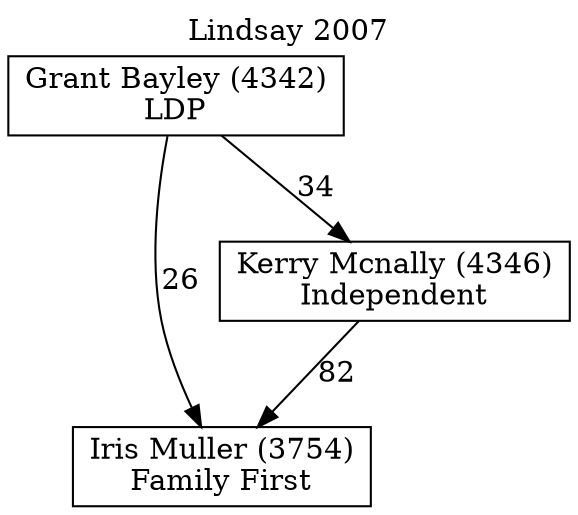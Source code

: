 // House preference flow
digraph "Iris Muller (3754)_Lindsay_2007" {
	graph [label="Lindsay 2007" labelloc=t mclimit=10]
	node [shape=box]
	"Iris Muller (3754)" [label="Iris Muller (3754)
Family First"]
	"Kerry Mcnally (4346)" [label="Kerry Mcnally (4346)
Independent"]
	"Grant Bayley (4342)" [label="Grant Bayley (4342)
LDP"]
	"Kerry Mcnally (4346)" -> "Iris Muller (3754)" [label=82]
	"Grant Bayley (4342)" -> "Kerry Mcnally (4346)" [label=34]
	"Grant Bayley (4342)" -> "Iris Muller (3754)" [label=26]
}
